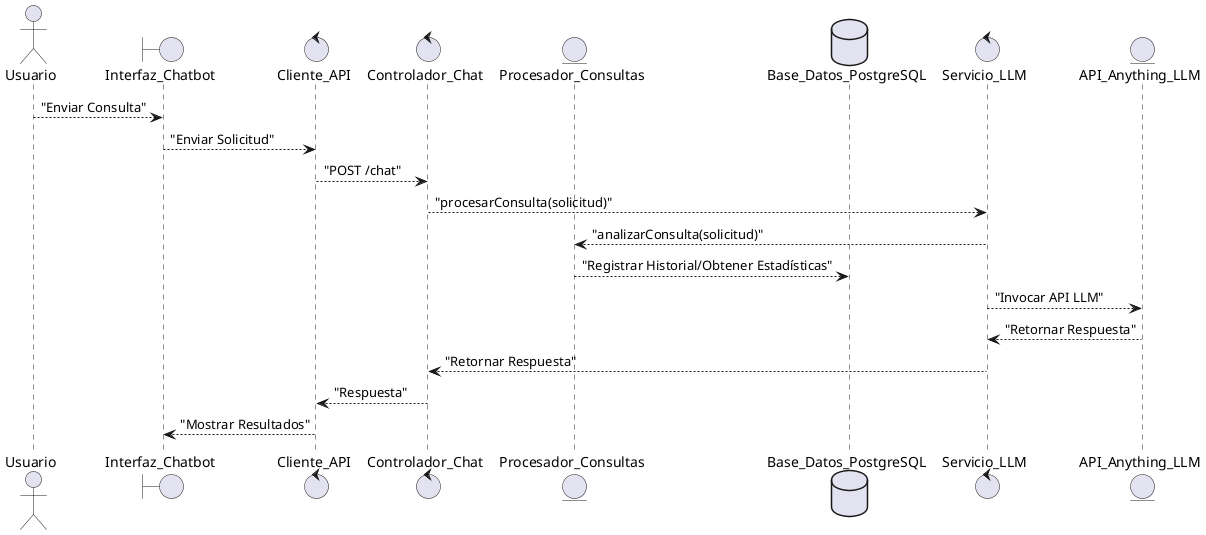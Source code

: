 @startuml Diagrama-Colaboracion
actor Usuario as usuario
boundary Interfaz_Chatbot as Interfaz
control Cliente_API as Cliente
control Controlador_Chat as Controlador
entity Procesador_Consultas as Procesador
database Base_Datos_PostgreSQL as BD
control Servicio_LLM as Servicio
entity API_Anything_LLM as API

usuario --> Interfaz: "Enviar Consulta"
Interfaz --> Cliente: "Enviar Solicitud"
Cliente --> Controlador: "POST /chat"
Controlador --> Servicio: "procesarConsulta(solicitud)"
Servicio --> Procesador: "analizarConsulta(solicitud)"
Procesador --> BD: "Registrar Historial/Obtener Estadísticas"
Servicio --> API: "Invocar API LLM"
API --> Servicio: "Retornar Respuesta"
Servicio --> Controlador: "Retornar Respuesta"
Controlador --> Cliente: "Respuesta"
Cliente --> Interfaz: "Mostrar Resultados"
@enduml
